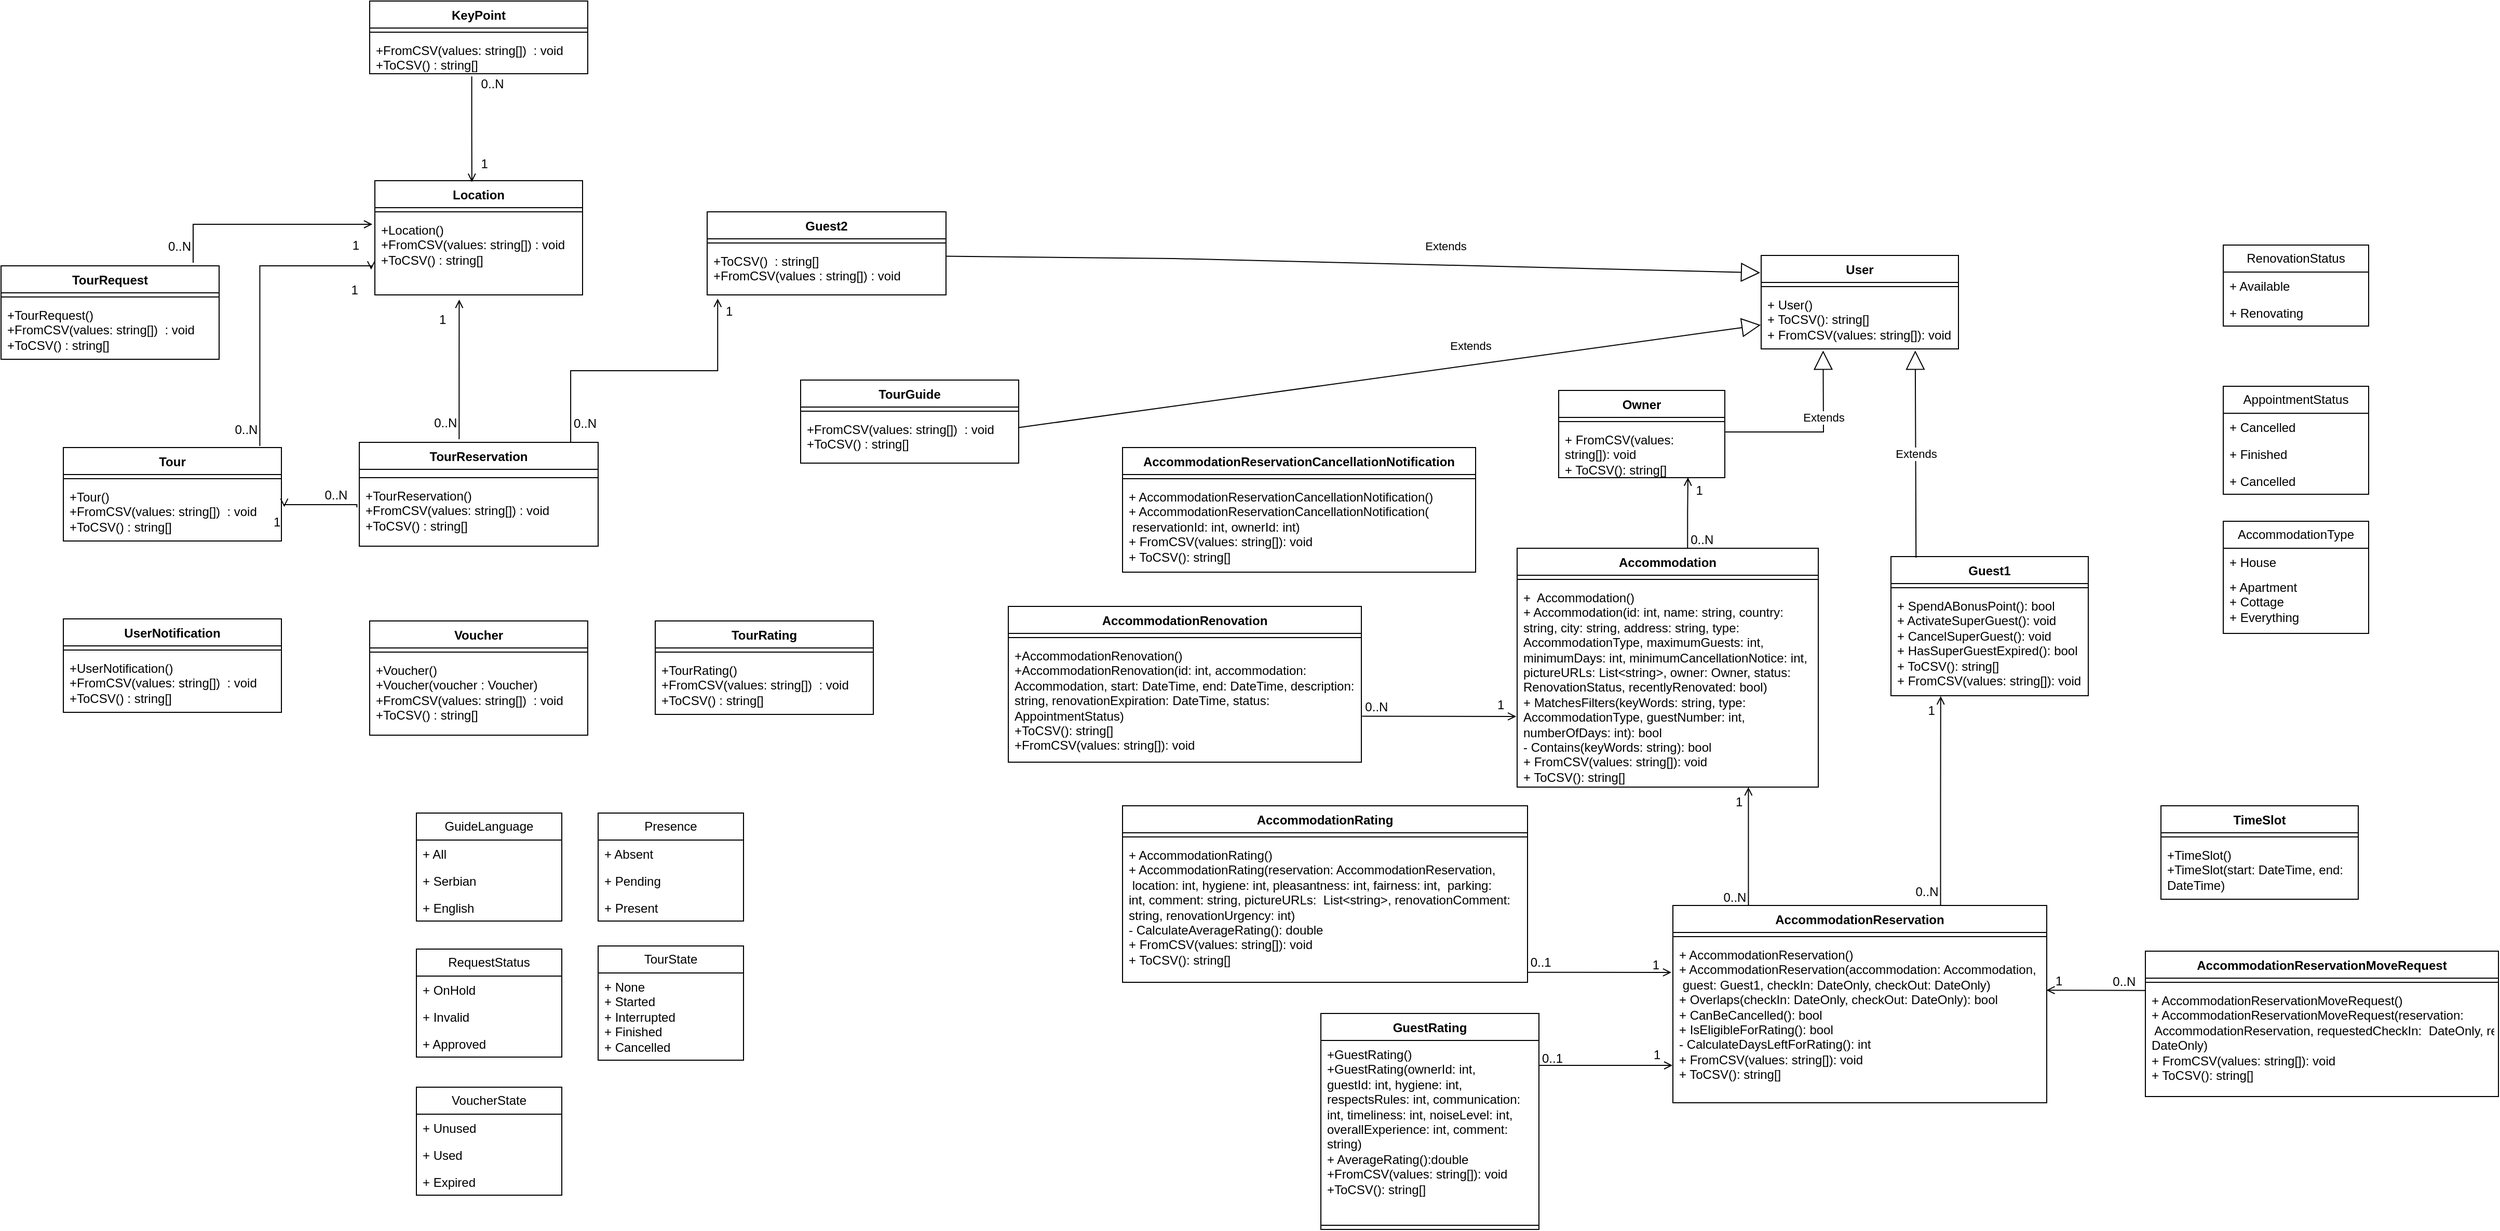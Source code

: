 <mxfile version="21.3.2" type="device">
  <diagram name="Page-1" id="xGyN13ubstkVeAn2-nG8">
    <mxGraphModel dx="4364" dy="3460" grid="1" gridSize="10" guides="1" tooltips="1" connect="1" arrows="1" fold="1" page="1" pageScale="1" pageWidth="850" pageHeight="1100" math="0" shadow="0">
      <root>
        <mxCell id="0" />
        <mxCell id="1" parent="0" />
        <mxCell id="8tbdpH2Dbn2IbIPk-cYS-1" value="AccommodationRating" style="swimlane;fontStyle=1;align=center;verticalAlign=top;childLayout=stackLayout;horizontal=1;startSize=26;horizontalStack=0;resizeParent=1;resizeParentMax=0;resizeLast=0;collapsible=1;marginBottom=0;whiteSpace=wrap;html=1;" vertex="1" parent="1">
          <mxGeometry x="-50" y="105" width="390" height="170" as="geometry" />
        </mxCell>
        <mxCell id="8tbdpH2Dbn2IbIPk-cYS-2" value="" style="line;strokeWidth=1;fillColor=none;align=left;verticalAlign=middle;spacingTop=-1;spacingLeft=3;spacingRight=3;rotatable=0;labelPosition=right;points=[];portConstraint=eastwest;strokeColor=inherit;" vertex="1" parent="8tbdpH2Dbn2IbIPk-cYS-1">
          <mxGeometry y="26" width="390" height="8" as="geometry" />
        </mxCell>
        <mxCell id="8tbdpH2Dbn2IbIPk-cYS-3" value="&lt;div&gt;+ AccommodationRating()&lt;/div&gt;&lt;div&gt;+ AccommodationRating(reservation: AccommodationReservation, &lt;span style=&quot;white-space: pre;&quot;&gt; &lt;/span&gt;location: int,&amp;nbsp;&lt;span style=&quot;background-color: initial;&quot;&gt;hygiene: int, pleasantness: int, fairness: int, &lt;span style=&quot;white-space: pre;&quot;&gt; &lt;/span&gt;parking: int,&amp;nbsp;&lt;/span&gt;&lt;span style=&quot;background-color: initial;&quot;&gt;comment: string, pictureURLs: &lt;span style=&quot;white-space: pre;&quot;&gt; &lt;/span&gt;List&amp;lt;string&amp;gt;,&amp;nbsp;&lt;/span&gt;&lt;span style=&quot;background-color: initial;&quot;&gt;renovationComment: string, renovationUrgency: int)&amp;nbsp;&lt;/span&gt;&lt;/div&gt;- CalculateAverageRating(): double&lt;br&gt;+ FromCSV(values: string[]): void&lt;br&gt;+ ToCSV(): string[]" style="text;strokeColor=none;fillColor=none;align=left;verticalAlign=top;spacingLeft=4;spacingRight=4;overflow=hidden;rotatable=0;points=[[0,0.5],[1,0.5]];portConstraint=eastwest;whiteSpace=wrap;html=1;" vertex="1" parent="8tbdpH2Dbn2IbIPk-cYS-1">
          <mxGeometry y="34" width="390" height="136" as="geometry" />
        </mxCell>
        <mxCell id="8tbdpH2Dbn2IbIPk-cYS-4" value="AccommodationReservationCancellationNotification" style="swimlane;fontStyle=1;align=center;verticalAlign=top;childLayout=stackLayout;horizontal=1;startSize=26;horizontalStack=0;resizeParent=1;resizeParentMax=0;resizeLast=0;collapsible=1;marginBottom=0;whiteSpace=wrap;html=1;" vertex="1" parent="1">
          <mxGeometry x="-50" y="-240" width="340" height="120" as="geometry" />
        </mxCell>
        <mxCell id="8tbdpH2Dbn2IbIPk-cYS-5" value="" style="line;strokeWidth=1;fillColor=none;align=left;verticalAlign=middle;spacingTop=-1;spacingLeft=3;spacingRight=3;rotatable=0;labelPosition=right;points=[];portConstraint=eastwest;strokeColor=inherit;" vertex="1" parent="8tbdpH2Dbn2IbIPk-cYS-4">
          <mxGeometry y="26" width="340" height="8" as="geometry" />
        </mxCell>
        <mxCell id="8tbdpH2Dbn2IbIPk-cYS-6" value="&lt;div&gt;+ AccommodationReservationCancellationNotification()&lt;/div&gt;&lt;div&gt;+ AccommodationReservationCancellationNotification(&lt;/div&gt;&lt;div&gt;&lt;span style=&quot;white-space: pre;&quot;&gt; &lt;/span&gt;reservationId: int, ownerId: int)&lt;/div&gt;+ FromCSV(values: string[]): void&lt;br style=&quot;border-color: var(--border-color);&quot;&gt;+ ToCSV(): string[]" style="text;strokeColor=none;fillColor=none;align=left;verticalAlign=top;spacingLeft=4;spacingRight=4;overflow=hidden;rotatable=0;points=[[0,0.5],[1,0.5]];portConstraint=eastwest;whiteSpace=wrap;html=1;" vertex="1" parent="8tbdpH2Dbn2IbIPk-cYS-4">
          <mxGeometry y="34" width="340" height="86" as="geometry" />
        </mxCell>
        <mxCell id="8tbdpH2Dbn2IbIPk-cYS-7" value="AccommodationReservationMoveRequest" style="swimlane;fontStyle=1;align=center;verticalAlign=top;childLayout=stackLayout;horizontal=1;startSize=26;horizontalStack=0;resizeParent=1;resizeParentMax=0;resizeLast=0;collapsible=1;marginBottom=0;whiteSpace=wrap;html=1;" vertex="1" parent="1">
          <mxGeometry x="935" y="245" width="340" height="140" as="geometry" />
        </mxCell>
        <mxCell id="8tbdpH2Dbn2IbIPk-cYS-8" value="" style="line;strokeWidth=1;fillColor=none;align=left;verticalAlign=middle;spacingTop=-1;spacingLeft=3;spacingRight=3;rotatable=0;labelPosition=right;points=[];portConstraint=eastwest;strokeColor=inherit;" vertex="1" parent="8tbdpH2Dbn2IbIPk-cYS-7">
          <mxGeometry y="26" width="340" height="8" as="geometry" />
        </mxCell>
        <mxCell id="8tbdpH2Dbn2IbIPk-cYS-9" value="&lt;div&gt;+ AccommodationReservationMoveRequest()&lt;/div&gt;&lt;div&gt;+ AccommodationReservationMoveRequest(reservation: &lt;span style=&quot;white-space: pre;&quot;&gt; &lt;/span&gt;AccommodationReservation, requestedCheckIn: &lt;span style=&quot;white-space: pre;&quot;&gt; &lt;/span&gt;DateOnly, requestedCheckOut: DateOnly)&lt;/div&gt;+ FromCSV(values: string[]): void&lt;br style=&quot;border-color: var(--border-color);&quot;&gt;+ ToCSV(): string[]" style="text;strokeColor=none;fillColor=none;align=left;verticalAlign=top;spacingLeft=4;spacingRight=4;overflow=hidden;rotatable=0;points=[[0,0.5],[1,0.5]];portConstraint=eastwest;whiteSpace=wrap;html=1;" vertex="1" parent="8tbdpH2Dbn2IbIPk-cYS-7">
          <mxGeometry y="34" width="340" height="106" as="geometry" />
        </mxCell>
        <mxCell id="8tbdpH2Dbn2IbIPk-cYS-10" value="AccommodationReservation" style="swimlane;fontStyle=1;align=center;verticalAlign=top;childLayout=stackLayout;horizontal=1;startSize=26;horizontalStack=0;resizeParent=1;resizeParentMax=0;resizeLast=0;collapsible=1;marginBottom=0;whiteSpace=wrap;html=1;" vertex="1" parent="1">
          <mxGeometry x="480" y="201" width="360" height="190" as="geometry">
            <mxRectangle x="480" y="690" width="200" height="30" as="alternateBounds" />
          </mxGeometry>
        </mxCell>
        <mxCell id="8tbdpH2Dbn2IbIPk-cYS-11" value="" style="line;strokeWidth=1;fillColor=none;align=left;verticalAlign=middle;spacingTop=-1;spacingLeft=3;spacingRight=3;rotatable=0;labelPosition=right;points=[];portConstraint=eastwest;strokeColor=inherit;" vertex="1" parent="8tbdpH2Dbn2IbIPk-cYS-10">
          <mxGeometry y="26" width="360" height="8" as="geometry" />
        </mxCell>
        <mxCell id="8tbdpH2Dbn2IbIPk-cYS-12" value="&lt;div&gt;&lt;span style=&quot;background-color: initial;&quot;&gt;&lt;div&gt;+ AccommodationReservation()&lt;/div&gt;&lt;div&gt;+ AccommodationReservation(accommodation: Accommodation, &lt;span style=&quot;white-space: pre;&quot;&gt; &lt;/span&gt;guest: Guest1, checkIn: DateOnly, checkOut: DateOnly)&lt;/div&gt;&lt;/span&gt;&lt;/div&gt;&lt;div&gt;&lt;span style=&quot;background-color: initial;&quot;&gt;+ Overlaps(checkIn: DateOnly, checkOut: DateOnly): bool&lt;/span&gt;&lt;br&gt;&lt;/div&gt;&lt;div&gt;+ CanBeCancelled(): bool&lt;/div&gt;&lt;div&gt;+ IsEligibleForRating(): bool&lt;/div&gt;&lt;div&gt;- CalculateDaysLeftForRating(): int&lt;/div&gt;&lt;div&gt;+ FromCSV(values: string[]): void&lt;/div&gt;&lt;div&gt;+ ToCSV(): string[]&lt;/div&gt;" style="text;strokeColor=none;fillColor=none;align=left;verticalAlign=top;spacingLeft=4;spacingRight=4;overflow=hidden;rotatable=0;points=[[0,0.5],[1,0.5]];portConstraint=eastwest;whiteSpace=wrap;html=1;" vertex="1" parent="8tbdpH2Dbn2IbIPk-cYS-10">
          <mxGeometry y="34" width="360" height="156" as="geometry" />
        </mxCell>
        <mxCell id="8tbdpH2Dbn2IbIPk-cYS-18" value="Accommodation&lt;br&gt;" style="swimlane;fontStyle=1;align=center;verticalAlign=top;childLayout=stackLayout;horizontal=1;startSize=26;horizontalStack=0;resizeParent=1;resizeParentMax=0;resizeLast=0;collapsible=1;marginBottom=0;whiteSpace=wrap;html=1;" vertex="1" parent="1">
          <mxGeometry x="330" y="-143" width="290" height="230" as="geometry" />
        </mxCell>
        <mxCell id="8tbdpH2Dbn2IbIPk-cYS-19" value="" style="line;strokeWidth=1;fillColor=none;align=left;verticalAlign=middle;spacingTop=-1;spacingLeft=3;spacingRight=3;rotatable=0;labelPosition=right;points=[];portConstraint=eastwest;strokeColor=inherit;" vertex="1" parent="8tbdpH2Dbn2IbIPk-cYS-18">
          <mxGeometry y="26" width="290" height="8" as="geometry" />
        </mxCell>
        <mxCell id="8tbdpH2Dbn2IbIPk-cYS-20" value="+&amp;nbsp; Accommodation()&lt;br&gt;+ Accommodation(id: int, name: string, country: string, city: string, address: string, type: AccommodationType, maximumGuests: int, minimumDays: int, minimumCancellationNotice: int, pictureURLs: List&amp;lt;string&amp;gt;, owner: Owner, status: RenovationStatus, recentlyRenovated: bool)&lt;br&gt;+ MatchesFilters(keyWords: string, type: AccommodationType, guestNumber: int, numberOfDays: int): bool&lt;br&gt;- Contains(keyWords: string): bool&lt;br&gt;+ FromCSV(values: string[]): void&lt;br style=&quot;border-color: var(--border-color);&quot;&gt;+ ToCSV(): string[]" style="text;strokeColor=none;fillColor=none;align=left;verticalAlign=top;spacingLeft=4;spacingRight=4;overflow=hidden;rotatable=0;points=[[0,0.5],[1,0.5]];portConstraint=eastwest;whiteSpace=wrap;html=1;" vertex="1" parent="8tbdpH2Dbn2IbIPk-cYS-18">
          <mxGeometry y="34" width="290" height="196" as="geometry" />
        </mxCell>
        <mxCell id="8tbdpH2Dbn2IbIPk-cYS-21" value="GuestRating&lt;br&gt;" style="swimlane;fontStyle=1;align=center;verticalAlign=top;childLayout=stackLayout;horizontal=1;startSize=26;horizontalStack=0;resizeParent=1;resizeParentMax=0;resizeLast=0;collapsible=1;marginBottom=0;whiteSpace=wrap;html=1;" vertex="1" parent="1">
          <mxGeometry x="141" y="305" width="210" height="208" as="geometry" />
        </mxCell>
        <mxCell id="8tbdpH2Dbn2IbIPk-cYS-22" value="+GuestRating()&lt;br&gt;+GuestRating(ownerId: int,&lt;br&gt;guestId: int, hygiene: int, respectsRules: int, communication: int, timeliness: int, noiseLevel: int, overallExperience: int, comment: string)&lt;br&gt;+ AverageRating():double&lt;br&gt;+FromCSV(values: string[]): void&lt;br&gt;+ToCSV(): string[]" style="text;strokeColor=none;fillColor=none;align=left;verticalAlign=top;spacingLeft=4;spacingRight=4;overflow=hidden;rotatable=0;points=[[0,0.5],[1,0.5]];portConstraint=eastwest;whiteSpace=wrap;html=1;" vertex="1" parent="8tbdpH2Dbn2IbIPk-cYS-21">
          <mxGeometry y="26" width="210" height="174" as="geometry" />
        </mxCell>
        <mxCell id="8tbdpH2Dbn2IbIPk-cYS-23" value="" style="line;strokeWidth=1;fillColor=none;align=left;verticalAlign=middle;spacingTop=-1;spacingLeft=3;spacingRight=3;rotatable=0;labelPosition=right;points=[];portConstraint=eastwest;strokeColor=inherit;" vertex="1" parent="8tbdpH2Dbn2IbIPk-cYS-21">
          <mxGeometry y="200" width="210" height="8" as="geometry" />
        </mxCell>
        <mxCell id="8tbdpH2Dbn2IbIPk-cYS-24" value="User&lt;br&gt;" style="swimlane;fontStyle=1;align=center;verticalAlign=top;childLayout=stackLayout;horizontal=1;startSize=26;horizontalStack=0;resizeParent=1;resizeParentMax=0;resizeLast=0;collapsible=1;marginBottom=0;whiteSpace=wrap;html=1;" vertex="1" parent="1">
          <mxGeometry x="565" y="-425" width="190" height="90" as="geometry" />
        </mxCell>
        <mxCell id="8tbdpH2Dbn2IbIPk-cYS-25" value="" style="line;strokeWidth=1;fillColor=none;align=left;verticalAlign=middle;spacingTop=-1;spacingLeft=3;spacingRight=3;rotatable=0;labelPosition=right;points=[];portConstraint=eastwest;strokeColor=inherit;" vertex="1" parent="8tbdpH2Dbn2IbIPk-cYS-24">
          <mxGeometry y="26" width="190" height="8" as="geometry" />
        </mxCell>
        <mxCell id="8tbdpH2Dbn2IbIPk-cYS-26" value="&lt;div&gt;+ User()&lt;/div&gt;&lt;div&gt;+ ToCSV(): string[]&lt;/div&gt;&lt;div&gt;+ FromCSV(values: string[]): void&lt;/div&gt;" style="text;strokeColor=none;fillColor=none;align=left;verticalAlign=top;spacingLeft=4;spacingRight=4;overflow=hidden;rotatable=0;points=[[0,0.5],[1,0.5]];portConstraint=eastwest;whiteSpace=wrap;html=1;" vertex="1" parent="8tbdpH2Dbn2IbIPk-cYS-24">
          <mxGeometry y="34" width="190" height="56" as="geometry" />
        </mxCell>
        <mxCell id="8tbdpH2Dbn2IbIPk-cYS-27" value="" style="endArrow=open;shadow=0;strokeWidth=1;rounded=0;endFill=1;edgeStyle=elbowEdgeStyle;elbow=vertical;entryX=0.778;entryY=0.995;entryDx=0;entryDy=0;entryPerimeter=0;exitX=0.566;exitY=0.002;exitDx=0;exitDy=0;exitPerimeter=0;" edge="1" parent="1" source="8tbdpH2Dbn2IbIPk-cYS-18" target="8tbdpH2Dbn2IbIPk-cYS-48">
          <mxGeometry x="0.5" y="41" relative="1" as="geometry">
            <mxPoint x="494" y="-155" as="sourcePoint" />
            <mxPoint x="590" y="-65" as="targetPoint" />
            <mxPoint x="-40" y="32" as="offset" />
            <Array as="points" />
          </mxGeometry>
        </mxCell>
        <mxCell id="8tbdpH2Dbn2IbIPk-cYS-28" value="0..N" style="resizable=0;align=left;verticalAlign=bottom;labelBackgroundColor=none;fontSize=12;" connectable="0" vertex="1" parent="8tbdpH2Dbn2IbIPk-cYS-27">
          <mxGeometry x="-1" relative="1" as="geometry">
            <mxPoint x="1" as="offset" />
          </mxGeometry>
        </mxCell>
        <mxCell id="8tbdpH2Dbn2IbIPk-cYS-29" value="1" style="resizable=0;align=right;verticalAlign=bottom;labelBackgroundColor=none;fontSize=12;" connectable="0" vertex="1" parent="8tbdpH2Dbn2IbIPk-cYS-27">
          <mxGeometry x="1" relative="1" as="geometry">
            <mxPoint x="16" y="21" as="offset" />
          </mxGeometry>
        </mxCell>
        <mxCell id="8tbdpH2Dbn2IbIPk-cYS-30" value="" style="endArrow=open;shadow=0;strokeWidth=1;rounded=0;endFill=1;edgeStyle=elbowEdgeStyle;elbow=vertical;exitX=0.202;exitY=0;exitDx=0;exitDy=0;exitPerimeter=0;entryX=0.768;entryY=1;entryDx=0;entryDy=0;entryPerimeter=0;" edge="1" parent="1" source="8tbdpH2Dbn2IbIPk-cYS-10" target="8tbdpH2Dbn2IbIPk-cYS-20">
          <mxGeometry x="0.5" y="41" relative="1" as="geometry">
            <mxPoint x="553" y="155" as="sourcePoint" />
            <mxPoint x="553" y="95" as="targetPoint" />
            <mxPoint x="-40" y="32" as="offset" />
            <Array as="points" />
          </mxGeometry>
        </mxCell>
        <mxCell id="8tbdpH2Dbn2IbIPk-cYS-31" value="0..N" style="resizable=0;align=left;verticalAlign=bottom;labelBackgroundColor=none;fontSize=12;" connectable="0" vertex="1" parent="8tbdpH2Dbn2IbIPk-cYS-30">
          <mxGeometry x="-1" relative="1" as="geometry">
            <mxPoint x="-26" y="1" as="offset" />
          </mxGeometry>
        </mxCell>
        <mxCell id="8tbdpH2Dbn2IbIPk-cYS-32" value="1" style="resizable=0;align=right;verticalAlign=bottom;labelBackgroundColor=none;fontSize=12;" connectable="0" vertex="1" parent="8tbdpH2Dbn2IbIPk-cYS-30">
          <mxGeometry x="1" relative="1" as="geometry">
            <mxPoint x="-4" y="23" as="offset" />
          </mxGeometry>
        </mxCell>
        <mxCell id="8tbdpH2Dbn2IbIPk-cYS-33" value="" style="endArrow=open;shadow=0;strokeWidth=1;rounded=0;endFill=1;edgeStyle=elbowEdgeStyle;elbow=vertical;exitX=1;exitY=0.929;exitDx=0;exitDy=0;exitPerimeter=0;entryX=-0.004;entryY=0.194;entryDx=0;entryDy=0;entryPerimeter=0;" edge="1" parent="1" source="8tbdpH2Dbn2IbIPk-cYS-3" target="8tbdpH2Dbn2IbIPk-cYS-12">
          <mxGeometry x="0.5" y="41" relative="1" as="geometry">
            <mxPoint x="350" y="265" as="sourcePoint" />
            <mxPoint x="460" y="265" as="targetPoint" />
            <mxPoint x="-40" y="32" as="offset" />
            <Array as="points" />
          </mxGeometry>
        </mxCell>
        <mxCell id="8tbdpH2Dbn2IbIPk-cYS-34" value="0..1" style="resizable=0;align=left;verticalAlign=bottom;labelBackgroundColor=none;fontSize=12;" connectable="0" vertex="1" parent="8tbdpH2Dbn2IbIPk-cYS-33">
          <mxGeometry x="-1" relative="1" as="geometry">
            <mxPoint x="1" y="-1" as="offset" />
          </mxGeometry>
        </mxCell>
        <mxCell id="8tbdpH2Dbn2IbIPk-cYS-35" value="1" style="resizable=0;align=right;verticalAlign=bottom;labelBackgroundColor=none;fontSize=12;" connectable="0" vertex="1" parent="8tbdpH2Dbn2IbIPk-cYS-33">
          <mxGeometry x="1" relative="1" as="geometry">
            <mxPoint x="-10" y="2" as="offset" />
          </mxGeometry>
        </mxCell>
        <mxCell id="8tbdpH2Dbn2IbIPk-cYS-36" value="" style="endArrow=open;shadow=0;strokeWidth=1;rounded=0;endFill=1;edgeStyle=elbowEdgeStyle;elbow=vertical;exitX=-0.001;exitY=0.037;exitDx=0;exitDy=0;exitPerimeter=0;entryX=0.999;entryY=0.307;entryDx=0;entryDy=0;entryPerimeter=0;" edge="1" parent="1" source="8tbdpH2Dbn2IbIPk-cYS-9" target="8tbdpH2Dbn2IbIPk-cYS-12">
          <mxGeometry x="0.5" y="41" relative="1" as="geometry">
            <mxPoint x="930" y="283" as="sourcePoint" />
            <mxPoint x="860" y="283" as="targetPoint" />
            <mxPoint x="-40" y="32" as="offset" />
            <Array as="points">
              <mxPoint x="872.72" y="282.58" />
            </Array>
          </mxGeometry>
        </mxCell>
        <mxCell id="8tbdpH2Dbn2IbIPk-cYS-37" value="0..N" style="resizable=0;align=left;verticalAlign=bottom;labelBackgroundColor=none;fontSize=12;" connectable="0" vertex="1" parent="8tbdpH2Dbn2IbIPk-cYS-36">
          <mxGeometry x="-1" relative="1" as="geometry">
            <mxPoint x="-33" as="offset" />
          </mxGeometry>
        </mxCell>
        <mxCell id="8tbdpH2Dbn2IbIPk-cYS-38" value="1" style="resizable=0;align=right;verticalAlign=bottom;labelBackgroundColor=none;fontSize=12;" connectable="0" vertex="1" parent="8tbdpH2Dbn2IbIPk-cYS-36">
          <mxGeometry x="1" relative="1" as="geometry">
            <mxPoint x="17" as="offset" />
          </mxGeometry>
        </mxCell>
        <mxCell id="8tbdpH2Dbn2IbIPk-cYS-39" value="" style="endArrow=open;shadow=0;strokeWidth=1;rounded=0;endFill=1;edgeStyle=elbowEdgeStyle;elbow=vertical;exitX=1;exitY=0.25;exitDx=0;exitDy=0;entryX=-0.001;entryY=0.772;entryDx=0;entryDy=0;entryPerimeter=0;" edge="1" parent="1" source="8tbdpH2Dbn2IbIPk-cYS-21" target="8tbdpH2Dbn2IbIPk-cYS-12">
          <mxGeometry x="0.5" y="41" relative="1" as="geometry">
            <mxPoint x="320" y="325" as="sourcePoint" />
            <mxPoint x="460" y="355" as="targetPoint" />
            <mxPoint x="-40" y="32" as="offset" />
            <Array as="points">
              <mxPoint x="390" y="355" />
            </Array>
          </mxGeometry>
        </mxCell>
        <mxCell id="8tbdpH2Dbn2IbIPk-cYS-40" value="0..1" style="resizable=0;align=left;verticalAlign=bottom;labelBackgroundColor=none;fontSize=12;" connectable="0" vertex="1" parent="8tbdpH2Dbn2IbIPk-cYS-39">
          <mxGeometry x="-1" relative="1" as="geometry">
            <mxPoint x="1" as="offset" />
          </mxGeometry>
        </mxCell>
        <mxCell id="8tbdpH2Dbn2IbIPk-cYS-41" value="1" style="resizable=0;align=right;verticalAlign=bottom;labelBackgroundColor=none;fontSize=12;" connectable="0" vertex="1" parent="8tbdpH2Dbn2IbIPk-cYS-39">
          <mxGeometry x="1" relative="1" as="geometry">
            <mxPoint x="-10" y="-2" as="offset" />
          </mxGeometry>
        </mxCell>
        <mxCell id="8tbdpH2Dbn2IbIPk-cYS-42" value="Guest1&lt;br&gt;" style="swimlane;fontStyle=1;align=center;verticalAlign=top;childLayout=stackLayout;horizontal=1;startSize=26;horizontalStack=0;resizeParent=1;resizeParentMax=0;resizeLast=0;collapsible=1;marginBottom=0;whiteSpace=wrap;html=1;" vertex="1" parent="1">
          <mxGeometry x="690" y="-135" width="190" height="134" as="geometry" />
        </mxCell>
        <mxCell id="8tbdpH2Dbn2IbIPk-cYS-43" value="" style="line;strokeWidth=1;fillColor=none;align=left;verticalAlign=middle;spacingTop=-1;spacingLeft=3;spacingRight=3;rotatable=0;labelPosition=right;points=[];portConstraint=eastwest;strokeColor=inherit;" vertex="1" parent="8tbdpH2Dbn2IbIPk-cYS-42">
          <mxGeometry y="26" width="190" height="8" as="geometry" />
        </mxCell>
        <mxCell id="8tbdpH2Dbn2IbIPk-cYS-44" value="&lt;div&gt;+ SpendABonusPoint(): bool&lt;/div&gt;&lt;div&gt;+ ActivateSuperGuest(): void&lt;/div&gt;&lt;div&gt;+ CancelSuperGuest(): void&lt;/div&gt;&lt;div&gt;+ HasSuperGuestExpired(): bool&lt;/div&gt;&lt;div&gt;+ ToCSV(): string[]&lt;/div&gt;&lt;div&gt;+ FromCSV(values: string[]): void&lt;/div&gt;" style="text;strokeColor=none;fillColor=none;align=left;verticalAlign=top;spacingLeft=4;spacingRight=4;overflow=hidden;rotatable=0;points=[[0,0.5],[1,0.5]];portConstraint=eastwest;whiteSpace=wrap;html=1;" vertex="1" parent="8tbdpH2Dbn2IbIPk-cYS-42">
          <mxGeometry y="34" width="190" height="100" as="geometry" />
        </mxCell>
        <mxCell id="8tbdpH2Dbn2IbIPk-cYS-45" value="Extends" style="endArrow=block;endSize=16;endFill=0;html=1;rounded=0;exitX=0.127;exitY=0.007;exitDx=0;exitDy=0;exitPerimeter=0;entryX=0.781;entryY=1.028;entryDx=0;entryDy=0;entryPerimeter=0;" edge="1" parent="1" source="8tbdpH2Dbn2IbIPk-cYS-42" target="8tbdpH2Dbn2IbIPk-cYS-26">
          <mxGeometry width="160" relative="1" as="geometry">
            <mxPoint x="760" y="-115" as="sourcePoint" />
            <mxPoint x="760" y="-205" as="targetPoint" />
          </mxGeometry>
        </mxCell>
        <mxCell id="8tbdpH2Dbn2IbIPk-cYS-46" value="Owner&lt;br&gt;" style="swimlane;fontStyle=1;align=center;verticalAlign=top;childLayout=stackLayout;horizontal=1;startSize=26;horizontalStack=0;resizeParent=1;resizeParentMax=0;resizeLast=0;collapsible=1;marginBottom=0;whiteSpace=wrap;html=1;" vertex="1" parent="1">
          <mxGeometry x="370" y="-295" width="160" height="84" as="geometry" />
        </mxCell>
        <mxCell id="8tbdpH2Dbn2IbIPk-cYS-47" value="" style="line;strokeWidth=1;fillColor=none;align=left;verticalAlign=middle;spacingTop=-1;spacingLeft=3;spacingRight=3;rotatable=0;labelPosition=right;points=[];portConstraint=eastwest;strokeColor=inherit;" vertex="1" parent="8tbdpH2Dbn2IbIPk-cYS-46">
          <mxGeometry y="26" width="160" height="8" as="geometry" />
        </mxCell>
        <mxCell id="8tbdpH2Dbn2IbIPk-cYS-48" value="+ FromCSV(values: string[]): void&lt;br style=&quot;border-color: var(--border-color);&quot;&gt;+ ToCSV(): string[]" style="text;strokeColor=none;fillColor=none;align=left;verticalAlign=top;spacingLeft=4;spacingRight=4;overflow=hidden;rotatable=0;points=[[0,0.5],[1,0.5]];portConstraint=eastwest;whiteSpace=wrap;html=1;" vertex="1" parent="8tbdpH2Dbn2IbIPk-cYS-46">
          <mxGeometry y="34" width="160" height="50" as="geometry" />
        </mxCell>
        <mxCell id="8tbdpH2Dbn2IbIPk-cYS-49" value="Extends" style="endArrow=block;endSize=16;endFill=0;html=1;rounded=0;entryX=0.314;entryY=1.028;entryDx=0;entryDy=0;entryPerimeter=0;exitX=1.001;exitY=0.119;exitDx=0;exitDy=0;exitPerimeter=0;" edge="1" parent="1" source="8tbdpH2Dbn2IbIPk-cYS-48" target="8tbdpH2Dbn2IbIPk-cYS-26">
          <mxGeometry x="0.254" width="160" relative="1" as="geometry">
            <mxPoint x="540" y="-255" as="sourcePoint" />
            <mxPoint x="670" y="-175" as="targetPoint" />
            <Array as="points">
              <mxPoint x="625" y="-255" />
            </Array>
            <mxPoint as="offset" />
          </mxGeometry>
        </mxCell>
        <mxCell id="8tbdpH2Dbn2IbIPk-cYS-79" value="TourReservation&lt;br&gt;" style="swimlane;fontStyle=1;align=center;verticalAlign=top;childLayout=stackLayout;horizontal=1;startSize=26;horizontalStack=0;resizeParent=1;resizeParentMax=0;resizeLast=0;collapsible=1;marginBottom=0;whiteSpace=wrap;html=1;" vertex="1" parent="1">
          <mxGeometry x="-785" y="-245" width="230" height="100" as="geometry" />
        </mxCell>
        <mxCell id="8tbdpH2Dbn2IbIPk-cYS-80" value="+ field: type" style="text;strokeColor=none;fillColor=none;align=left;verticalAlign=top;spacingLeft=4;spacingRight=4;overflow=hidden;rotatable=0;points=[[0,0.5],[1,0.5]];portConstraint=eastwest;whiteSpace=wrap;html=1;" vertex="1" parent="8tbdpH2Dbn2IbIPk-cYS-79">
          <mxGeometry y="26" width="230" height="4" as="geometry" />
        </mxCell>
        <mxCell id="8tbdpH2Dbn2IbIPk-cYS-81" value="" style="line;strokeWidth=1;fillColor=none;align=left;verticalAlign=middle;spacingTop=-1;spacingLeft=3;spacingRight=3;rotatable=0;labelPosition=right;points=[];portConstraint=eastwest;strokeColor=inherit;" vertex="1" parent="8tbdpH2Dbn2IbIPk-cYS-79">
          <mxGeometry y="30" width="230" height="8" as="geometry" />
        </mxCell>
        <mxCell id="8tbdpH2Dbn2IbIPk-cYS-82" value="+TourReservation()&lt;br&gt;+FromCSV(values: string[]) : void&lt;br&gt;+ToCSV() : string[]&lt;br&gt;" style="text;strokeColor=none;fillColor=none;align=left;verticalAlign=top;spacingLeft=4;spacingRight=4;overflow=hidden;rotatable=0;points=[[0,0.5],[1,0.5]];portConstraint=eastwest;whiteSpace=wrap;html=1;" vertex="1" parent="8tbdpH2Dbn2IbIPk-cYS-79">
          <mxGeometry y="38" width="230" height="62" as="geometry" />
        </mxCell>
        <mxCell id="8tbdpH2Dbn2IbIPk-cYS-83" value="Tour" style="swimlane;fontStyle=1;align=center;verticalAlign=top;childLayout=stackLayout;horizontal=1;startSize=26;horizontalStack=0;resizeParent=1;resizeParentMax=0;resizeLast=0;collapsible=1;marginBottom=0;whiteSpace=wrap;html=1;" vertex="1" parent="1">
          <mxGeometry x="-1070" y="-240" width="210" height="90" as="geometry" />
        </mxCell>
        <mxCell id="8tbdpH2Dbn2IbIPk-cYS-84" value="" style="line;strokeWidth=1;fillColor=none;align=left;verticalAlign=middle;spacingTop=-1;spacingLeft=3;spacingRight=3;rotatable=0;labelPosition=right;points=[];portConstraint=eastwest;strokeColor=inherit;" vertex="1" parent="8tbdpH2Dbn2IbIPk-cYS-83">
          <mxGeometry y="26" width="210" height="8" as="geometry" />
        </mxCell>
        <mxCell id="8tbdpH2Dbn2IbIPk-cYS-85" value="+Tour()&lt;br&gt;+FromCSV(values: string[])&amp;nbsp; : void&lt;br&gt;+ToCSV() : string[]" style="text;strokeColor=none;fillColor=none;align=left;verticalAlign=top;spacingLeft=4;spacingRight=4;overflow=hidden;rotatable=0;points=[[0,0.5],[1,0.5]];portConstraint=eastwest;whiteSpace=wrap;html=1;" vertex="1" parent="8tbdpH2Dbn2IbIPk-cYS-83">
          <mxGeometry y="34" width="210" height="56" as="geometry" />
        </mxCell>
        <mxCell id="8tbdpH2Dbn2IbIPk-cYS-86" value="Location" style="swimlane;fontStyle=1;align=center;verticalAlign=top;childLayout=stackLayout;horizontal=1;startSize=26;horizontalStack=0;resizeParent=1;resizeParentMax=0;resizeLast=0;collapsible=1;marginBottom=0;whiteSpace=wrap;html=1;" vertex="1" parent="1">
          <mxGeometry x="-770" y="-497" width="200" height="110" as="geometry" />
        </mxCell>
        <mxCell id="8tbdpH2Dbn2IbIPk-cYS-87" value="" style="line;strokeWidth=1;fillColor=none;align=left;verticalAlign=middle;spacingTop=-1;spacingLeft=3;spacingRight=3;rotatable=0;labelPosition=right;points=[];portConstraint=eastwest;strokeColor=inherit;" vertex="1" parent="8tbdpH2Dbn2IbIPk-cYS-86">
          <mxGeometry y="26" width="200" height="8" as="geometry" />
        </mxCell>
        <mxCell id="8tbdpH2Dbn2IbIPk-cYS-88" value="+Location()&lt;br&gt;+FromCSV(values: string[]) : void&lt;br&gt;+ToCSV() : string[]" style="text;strokeColor=none;fillColor=none;align=left;verticalAlign=top;spacingLeft=4;spacingRight=4;overflow=hidden;rotatable=0;points=[[0,0.5],[1,0.5]];portConstraint=eastwest;whiteSpace=wrap;html=1;" vertex="1" parent="8tbdpH2Dbn2IbIPk-cYS-86">
          <mxGeometry y="34" width="200" height="76" as="geometry" />
        </mxCell>
        <mxCell id="8tbdpH2Dbn2IbIPk-cYS-89" value="" style="endArrow=open;shadow=0;strokeWidth=1;rounded=0;endFill=1;edgeStyle=elbowEdgeStyle;elbow=vertical;exitX=-0.01;exitY=0.397;exitDx=0;exitDy=0;exitPerimeter=0;entryX=1.013;entryY=0.416;entryDx=0;entryDy=0;entryPerimeter=0;" edge="1" parent="1" source="8tbdpH2Dbn2IbIPk-cYS-82" target="8tbdpH2Dbn2IbIPk-cYS-85">
          <mxGeometry x="0.5" y="41" relative="1" as="geometry">
            <mxPoint x="-540" y="-184.89" as="sourcePoint" />
            <mxPoint x="-910" y="-205" as="targetPoint" />
            <mxPoint x="-40" y="32" as="offset" />
            <Array as="points">
              <mxPoint x="-870" y="-185" />
              <mxPoint x="-530" y="-185" />
            </Array>
          </mxGeometry>
        </mxCell>
        <mxCell id="8tbdpH2Dbn2IbIPk-cYS-90" value="0..N" style="resizable=0;align=left;verticalAlign=bottom;labelBackgroundColor=none;fontSize=12;" connectable="0" vertex="1" parent="8tbdpH2Dbn2IbIPk-cYS-89">
          <mxGeometry x="-1" relative="1" as="geometry">
            <mxPoint x="-33" y="-3" as="offset" />
          </mxGeometry>
        </mxCell>
        <mxCell id="8tbdpH2Dbn2IbIPk-cYS-91" value="1" style="resizable=0;align=right;verticalAlign=bottom;labelBackgroundColor=none;fontSize=12;" connectable="0" vertex="1" parent="8tbdpH2Dbn2IbIPk-cYS-89">
          <mxGeometry x="1" relative="1" as="geometry">
            <mxPoint x="-2" y="23" as="offset" />
          </mxGeometry>
        </mxCell>
        <mxCell id="8tbdpH2Dbn2IbIPk-cYS-92" value="" style="endArrow=open;shadow=0;strokeWidth=1;rounded=0;endFill=1;edgeStyle=elbowEdgeStyle;elbow=vertical;entryX=0.406;entryY=1.059;entryDx=0;entryDy=0;entryPerimeter=0;exitX=0.418;exitY=-0.03;exitDx=0;exitDy=0;exitPerimeter=0;" edge="1" parent="1" source="8tbdpH2Dbn2IbIPk-cYS-79" target="8tbdpH2Dbn2IbIPk-cYS-88">
          <mxGeometry x="0.5" y="41" relative="1" as="geometry">
            <mxPoint x="-890" y="-284" as="sourcePoint" />
            <mxPoint x="-890" y="-375" as="targetPoint" />
            <mxPoint x="-40" y="32" as="offset" />
            <Array as="points" />
          </mxGeometry>
        </mxCell>
        <mxCell id="8tbdpH2Dbn2IbIPk-cYS-93" value="0..N" style="resizable=0;align=left;verticalAlign=bottom;labelBackgroundColor=none;fontSize=12;" connectable="0" vertex="1" parent="8tbdpH2Dbn2IbIPk-cYS-92">
          <mxGeometry x="-1" relative="1" as="geometry">
            <mxPoint x="-26" y="-7" as="offset" />
          </mxGeometry>
        </mxCell>
        <mxCell id="8tbdpH2Dbn2IbIPk-cYS-94" value="1" style="resizable=0;align=right;verticalAlign=bottom;labelBackgroundColor=none;fontSize=12;" connectable="0" vertex="1" parent="8tbdpH2Dbn2IbIPk-cYS-92">
          <mxGeometry x="1" relative="1" as="geometry">
            <mxPoint x="-11" y="28" as="offset" />
          </mxGeometry>
        </mxCell>
        <mxCell id="8tbdpH2Dbn2IbIPk-cYS-95" value="Guest2" style="swimlane;fontStyle=1;align=center;verticalAlign=top;childLayout=stackLayout;horizontal=1;startSize=26;horizontalStack=0;resizeParent=1;resizeParentMax=0;resizeLast=0;collapsible=1;marginBottom=0;whiteSpace=wrap;html=1;" vertex="1" parent="1">
          <mxGeometry x="-450" y="-467" width="230" height="80" as="geometry" />
        </mxCell>
        <mxCell id="8tbdpH2Dbn2IbIPk-cYS-96" value="" style="line;strokeWidth=1;fillColor=none;align=left;verticalAlign=middle;spacingTop=-1;spacingLeft=3;spacingRight=3;rotatable=0;labelPosition=right;points=[];portConstraint=eastwest;strokeColor=inherit;" vertex="1" parent="8tbdpH2Dbn2IbIPk-cYS-95">
          <mxGeometry y="26" width="230" height="8" as="geometry" />
        </mxCell>
        <mxCell id="8tbdpH2Dbn2IbIPk-cYS-97" value="+ToCSV()&amp;nbsp; : string[]&lt;br&gt;+FromCSV(values : string[]) : void" style="text;strokeColor=none;fillColor=none;align=left;verticalAlign=top;spacingLeft=4;spacingRight=4;overflow=hidden;rotatable=0;points=[[0,0.5],[1,0.5]];portConstraint=eastwest;whiteSpace=wrap;html=1;" vertex="1" parent="8tbdpH2Dbn2IbIPk-cYS-95">
          <mxGeometry y="34" width="230" height="46" as="geometry" />
        </mxCell>
        <mxCell id="8tbdpH2Dbn2IbIPk-cYS-98" value="Extends" style="endArrow=block;endSize=16;endFill=0;html=1;rounded=0;exitX=0.999;exitY=0.19;exitDx=0;exitDy=0;exitPerimeter=0;entryX=-0.005;entryY=0.185;entryDx=0;entryDy=0;entryPerimeter=0;" edge="1" parent="1" source="8tbdpH2Dbn2IbIPk-cYS-97" target="8tbdpH2Dbn2IbIPk-cYS-24">
          <mxGeometry x="0.225" y="18" width="160" relative="1" as="geometry">
            <mxPoint x="286" y="-340" as="sourcePoint" />
            <mxPoint x="330" y="-425" as="targetPoint" />
            <Array as="points">
              <mxPoint y="-422" />
            </Array>
            <mxPoint as="offset" />
          </mxGeometry>
        </mxCell>
        <mxCell id="8tbdpH2Dbn2IbIPk-cYS-99" value="" style="endArrow=open;shadow=0;strokeWidth=1;rounded=0;endFill=1;edgeStyle=elbowEdgeStyle;elbow=vertical;exitX=0.885;exitY=0.004;exitDx=0;exitDy=0;exitPerimeter=0;entryX=0.044;entryY=1.078;entryDx=0;entryDy=0;entryPerimeter=0;" edge="1" parent="1" source="8tbdpH2Dbn2IbIPk-cYS-79" target="8tbdpH2Dbn2IbIPk-cYS-97">
          <mxGeometry x="0.5" y="41" relative="1" as="geometry">
            <mxPoint x="-580" y="-279" as="sourcePoint" />
            <mxPoint x="-580" y="-335" as="targetPoint" />
            <mxPoint x="-40" y="32" as="offset" />
            <Array as="points" />
          </mxGeometry>
        </mxCell>
        <mxCell id="8tbdpH2Dbn2IbIPk-cYS-100" value="0..N" style="resizable=0;align=left;verticalAlign=bottom;labelBackgroundColor=none;fontSize=12;" connectable="0" vertex="1" parent="8tbdpH2Dbn2IbIPk-cYS-99">
          <mxGeometry x="-1" relative="1" as="geometry">
            <mxPoint x="1" y="-10" as="offset" />
          </mxGeometry>
        </mxCell>
        <mxCell id="8tbdpH2Dbn2IbIPk-cYS-101" value="1" style="resizable=0;align=right;verticalAlign=bottom;labelBackgroundColor=none;fontSize=12;" connectable="0" vertex="1" parent="8tbdpH2Dbn2IbIPk-cYS-99">
          <mxGeometry x="1" relative="1" as="geometry">
            <mxPoint x="16" y="21" as="offset" />
          </mxGeometry>
        </mxCell>
        <mxCell id="8tbdpH2Dbn2IbIPk-cYS-102" value="" style="endArrow=open;shadow=0;strokeWidth=1;rounded=0;endFill=1;edgeStyle=elbowEdgeStyle;elbow=vertical;exitX=0.901;exitY=-0.017;exitDx=0;exitDy=0;exitPerimeter=0;entryX=-0.018;entryY=0.68;entryDx=0;entryDy=0;entryPerimeter=0;" edge="1" parent="1" source="8tbdpH2Dbn2IbIPk-cYS-83" target="8tbdpH2Dbn2IbIPk-cYS-88">
          <mxGeometry x="0.5" y="41" relative="1" as="geometry">
            <mxPoint x="-910" y="-270" as="sourcePoint" />
            <mxPoint x="-810" y="-375" as="targetPoint" />
            <mxPoint x="-40" y="32" as="offset" />
            <Array as="points">
              <mxPoint x="-910" y="-415" />
            </Array>
          </mxGeometry>
        </mxCell>
        <mxCell id="8tbdpH2Dbn2IbIPk-cYS-103" value="0..N" style="resizable=0;align=left;verticalAlign=bottom;labelBackgroundColor=none;fontSize=12;" connectable="0" vertex="1" parent="8tbdpH2Dbn2IbIPk-cYS-102">
          <mxGeometry x="-1" relative="1" as="geometry">
            <mxPoint x="-26" y="-7" as="offset" />
          </mxGeometry>
        </mxCell>
        <mxCell id="8tbdpH2Dbn2IbIPk-cYS-104" value="1" style="resizable=0;align=right;verticalAlign=bottom;labelBackgroundColor=none;fontSize=12;" connectable="0" vertex="1" parent="8tbdpH2Dbn2IbIPk-cYS-102">
          <mxGeometry x="1" relative="1" as="geometry">
            <mxPoint x="-11" y="28" as="offset" />
          </mxGeometry>
        </mxCell>
        <mxCell id="8tbdpH2Dbn2IbIPk-cYS-105" value="Presence" style="swimlane;fontStyle=0;childLayout=stackLayout;horizontal=1;startSize=26;fillColor=none;horizontalStack=0;resizeParent=1;resizeParentMax=0;resizeLast=0;collapsible=1;marginBottom=0;whiteSpace=wrap;html=1;" vertex="1" parent="1">
          <mxGeometry x="-555" y="112" width="140" height="104" as="geometry" />
        </mxCell>
        <mxCell id="8tbdpH2Dbn2IbIPk-cYS-106" value="+ Absent" style="text;strokeColor=none;fillColor=none;align=left;verticalAlign=top;spacingLeft=4;spacingRight=4;overflow=hidden;rotatable=0;points=[[0,0.5],[1,0.5]];portConstraint=eastwest;whiteSpace=wrap;html=1;" vertex="1" parent="8tbdpH2Dbn2IbIPk-cYS-105">
          <mxGeometry y="26" width="140" height="26" as="geometry" />
        </mxCell>
        <mxCell id="8tbdpH2Dbn2IbIPk-cYS-107" value="+ Pending" style="text;strokeColor=none;fillColor=none;align=left;verticalAlign=top;spacingLeft=4;spacingRight=4;overflow=hidden;rotatable=0;points=[[0,0.5],[1,0.5]];portConstraint=eastwest;whiteSpace=wrap;html=1;" vertex="1" parent="8tbdpH2Dbn2IbIPk-cYS-105">
          <mxGeometry y="52" width="140" height="26" as="geometry" />
        </mxCell>
        <mxCell id="8tbdpH2Dbn2IbIPk-cYS-108" value="+ Present" style="text;strokeColor=none;fillColor=none;align=left;verticalAlign=top;spacingLeft=4;spacingRight=4;overflow=hidden;rotatable=0;points=[[0,0.5],[1,0.5]];portConstraint=eastwest;whiteSpace=wrap;html=1;" vertex="1" parent="8tbdpH2Dbn2IbIPk-cYS-105">
          <mxGeometry y="78" width="140" height="26" as="geometry" />
        </mxCell>
        <mxCell id="8tbdpH2Dbn2IbIPk-cYS-109" value="TourState" style="swimlane;fontStyle=0;childLayout=stackLayout;horizontal=1;startSize=26;fillColor=none;horizontalStack=0;resizeParent=1;resizeParentMax=0;resizeLast=0;collapsible=1;marginBottom=0;whiteSpace=wrap;html=1;" vertex="1" parent="1">
          <mxGeometry x="-555" y="240" width="140" height="110" as="geometry" />
        </mxCell>
        <mxCell id="8tbdpH2Dbn2IbIPk-cYS-110" value="+ None &lt;br&gt;+ Started&lt;br&gt;+ Interrupted&lt;br&gt;+ Finished&lt;br&gt;+ Cancelled" style="text;strokeColor=none;fillColor=none;align=left;verticalAlign=top;spacingLeft=4;spacingRight=4;overflow=hidden;rotatable=0;points=[[0,0.5],[1,0.5]];portConstraint=eastwest;whiteSpace=wrap;html=1;" vertex="1" parent="8tbdpH2Dbn2IbIPk-cYS-109">
          <mxGeometry y="26" width="140" height="84" as="geometry" />
        </mxCell>
        <mxCell id="8tbdpH2Dbn2IbIPk-cYS-111" value="GuideLanguage" style="swimlane;fontStyle=0;childLayout=stackLayout;horizontal=1;startSize=26;fillColor=none;horizontalStack=0;resizeParent=1;resizeParentMax=0;resizeLast=0;collapsible=1;marginBottom=0;whiteSpace=wrap;html=1;" vertex="1" parent="1">
          <mxGeometry x="-730" y="112" width="140" height="104" as="geometry" />
        </mxCell>
        <mxCell id="8tbdpH2Dbn2IbIPk-cYS-112" value="+ All" style="text;strokeColor=none;fillColor=none;align=left;verticalAlign=top;spacingLeft=4;spacingRight=4;overflow=hidden;rotatable=0;points=[[0,0.5],[1,0.5]];portConstraint=eastwest;whiteSpace=wrap;html=1;" vertex="1" parent="8tbdpH2Dbn2IbIPk-cYS-111">
          <mxGeometry y="26" width="140" height="26" as="geometry" />
        </mxCell>
        <mxCell id="8tbdpH2Dbn2IbIPk-cYS-113" value="+ Serbian" style="text;strokeColor=none;fillColor=none;align=left;verticalAlign=top;spacingLeft=4;spacingRight=4;overflow=hidden;rotatable=0;points=[[0,0.5],[1,0.5]];portConstraint=eastwest;whiteSpace=wrap;html=1;" vertex="1" parent="8tbdpH2Dbn2IbIPk-cYS-111">
          <mxGeometry y="52" width="140" height="26" as="geometry" />
        </mxCell>
        <mxCell id="8tbdpH2Dbn2IbIPk-cYS-114" value="+ English" style="text;strokeColor=none;fillColor=none;align=left;verticalAlign=top;spacingLeft=4;spacingRight=4;overflow=hidden;rotatable=0;points=[[0,0.5],[1,0.5]];portConstraint=eastwest;whiteSpace=wrap;html=1;" vertex="1" parent="8tbdpH2Dbn2IbIPk-cYS-111">
          <mxGeometry y="78" width="140" height="26" as="geometry" />
        </mxCell>
        <mxCell id="8tbdpH2Dbn2IbIPk-cYS-115" value="UserNotification" style="swimlane;fontStyle=1;align=center;verticalAlign=top;childLayout=stackLayout;horizontal=1;startSize=26;horizontalStack=0;resizeParent=1;resizeParentMax=0;resizeLast=0;collapsible=1;marginBottom=0;whiteSpace=wrap;html=1;" vertex="1" parent="1">
          <mxGeometry x="-1070" y="-75" width="210" height="90" as="geometry" />
        </mxCell>
        <mxCell id="8tbdpH2Dbn2IbIPk-cYS-116" value="" style="line;strokeWidth=1;fillColor=none;align=left;verticalAlign=middle;spacingTop=-1;spacingLeft=3;spacingRight=3;rotatable=0;labelPosition=right;points=[];portConstraint=eastwest;strokeColor=inherit;" vertex="1" parent="8tbdpH2Dbn2IbIPk-cYS-115">
          <mxGeometry y="26" width="210" height="8" as="geometry" />
        </mxCell>
        <mxCell id="8tbdpH2Dbn2IbIPk-cYS-117" value="+UserNotification()&lt;br&gt;+FromCSV(values: string[])&amp;nbsp; : void&lt;br&gt;+ToCSV() : string[]" style="text;strokeColor=none;fillColor=none;align=left;verticalAlign=top;spacingLeft=4;spacingRight=4;overflow=hidden;rotatable=0;points=[[0,0.5],[1,0.5]];portConstraint=eastwest;whiteSpace=wrap;html=1;" vertex="1" parent="8tbdpH2Dbn2IbIPk-cYS-115">
          <mxGeometry y="34" width="210" height="56" as="geometry" />
        </mxCell>
        <mxCell id="8tbdpH2Dbn2IbIPk-cYS-118" value="TourRequest" style="swimlane;fontStyle=1;align=center;verticalAlign=top;childLayout=stackLayout;horizontal=1;startSize=26;horizontalStack=0;resizeParent=1;resizeParentMax=0;resizeLast=0;collapsible=1;marginBottom=0;whiteSpace=wrap;html=1;" vertex="1" parent="1">
          <mxGeometry x="-1130" y="-415" width="210" height="90" as="geometry" />
        </mxCell>
        <mxCell id="8tbdpH2Dbn2IbIPk-cYS-119" value="" style="line;strokeWidth=1;fillColor=none;align=left;verticalAlign=middle;spacingTop=-1;spacingLeft=3;spacingRight=3;rotatable=0;labelPosition=right;points=[];portConstraint=eastwest;strokeColor=inherit;" vertex="1" parent="8tbdpH2Dbn2IbIPk-cYS-118">
          <mxGeometry y="26" width="210" height="8" as="geometry" />
        </mxCell>
        <mxCell id="8tbdpH2Dbn2IbIPk-cYS-120" value="+TourRequest()&lt;br&gt;+FromCSV(values: string[])&amp;nbsp; : void&lt;br&gt;+ToCSV() : string[]" style="text;strokeColor=none;fillColor=none;align=left;verticalAlign=top;spacingLeft=4;spacingRight=4;overflow=hidden;rotatable=0;points=[[0,0.5],[1,0.5]];portConstraint=eastwest;whiteSpace=wrap;html=1;" vertex="1" parent="8tbdpH2Dbn2IbIPk-cYS-118">
          <mxGeometry y="34" width="210" height="56" as="geometry" />
        </mxCell>
        <mxCell id="8tbdpH2Dbn2IbIPk-cYS-121" value="" style="endArrow=open;shadow=0;strokeWidth=1;rounded=0;endFill=1;edgeStyle=elbowEdgeStyle;elbow=vertical;entryX=-0.012;entryY=0.115;entryDx=0;entryDy=0;entryPerimeter=0;exitX=0.881;exitY=-0.033;exitDx=0;exitDy=0;exitPerimeter=0;" edge="1" parent="1" source="8tbdpH2Dbn2IbIPk-cYS-118" target="8tbdpH2Dbn2IbIPk-cYS-88">
          <mxGeometry x="0.5" y="41" relative="1" as="geometry">
            <mxPoint x="-900" y="-365" as="sourcePoint" />
            <mxPoint x="-803" y="-507" as="targetPoint" />
            <mxPoint x="-40" y="32" as="offset" />
            <Array as="points">
              <mxPoint x="-880" y="-455" />
              <mxPoint x="-840" y="-475" />
              <mxPoint x="-939" y="-511" />
            </Array>
          </mxGeometry>
        </mxCell>
        <mxCell id="8tbdpH2Dbn2IbIPk-cYS-122" value="0..N" style="resizable=0;align=left;verticalAlign=bottom;labelBackgroundColor=none;fontSize=12;" connectable="0" vertex="1" parent="8tbdpH2Dbn2IbIPk-cYS-121">
          <mxGeometry x="-1" relative="1" as="geometry">
            <mxPoint x="-26" y="-7" as="offset" />
          </mxGeometry>
        </mxCell>
        <mxCell id="8tbdpH2Dbn2IbIPk-cYS-123" value="1" style="resizable=0;align=right;verticalAlign=bottom;labelBackgroundColor=none;fontSize=12;" connectable="0" vertex="1" parent="8tbdpH2Dbn2IbIPk-cYS-121">
          <mxGeometry x="1" relative="1" as="geometry">
            <mxPoint x="-11" y="28" as="offset" />
          </mxGeometry>
        </mxCell>
        <mxCell id="8tbdpH2Dbn2IbIPk-cYS-124" value="RequestStatus" style="swimlane;fontStyle=0;childLayout=stackLayout;horizontal=1;startSize=26;fillColor=none;horizontalStack=0;resizeParent=1;resizeParentMax=0;resizeLast=0;collapsible=1;marginBottom=0;whiteSpace=wrap;html=1;" vertex="1" parent="1">
          <mxGeometry x="-730" y="243" width="140" height="104" as="geometry" />
        </mxCell>
        <mxCell id="8tbdpH2Dbn2IbIPk-cYS-125" value="+ OnHold" style="text;strokeColor=none;fillColor=none;align=left;verticalAlign=top;spacingLeft=4;spacingRight=4;overflow=hidden;rotatable=0;points=[[0,0.5],[1,0.5]];portConstraint=eastwest;whiteSpace=wrap;html=1;" vertex="1" parent="8tbdpH2Dbn2IbIPk-cYS-124">
          <mxGeometry y="26" width="140" height="26" as="geometry" />
        </mxCell>
        <mxCell id="8tbdpH2Dbn2IbIPk-cYS-126" value="+ Invalid" style="text;strokeColor=none;fillColor=none;align=left;verticalAlign=top;spacingLeft=4;spacingRight=4;overflow=hidden;rotatable=0;points=[[0,0.5],[1,0.5]];portConstraint=eastwest;whiteSpace=wrap;html=1;" vertex="1" parent="8tbdpH2Dbn2IbIPk-cYS-124">
          <mxGeometry y="52" width="140" height="26" as="geometry" />
        </mxCell>
        <mxCell id="8tbdpH2Dbn2IbIPk-cYS-127" value="+ Approved" style="text;strokeColor=none;fillColor=none;align=left;verticalAlign=top;spacingLeft=4;spacingRight=4;overflow=hidden;rotatable=0;points=[[0,0.5],[1,0.5]];portConstraint=eastwest;whiteSpace=wrap;html=1;" vertex="1" parent="8tbdpH2Dbn2IbIPk-cYS-124">
          <mxGeometry y="78" width="140" height="26" as="geometry" />
        </mxCell>
        <mxCell id="8tbdpH2Dbn2IbIPk-cYS-128" value="Voucher" style="swimlane;fontStyle=1;align=center;verticalAlign=top;childLayout=stackLayout;horizontal=1;startSize=26;horizontalStack=0;resizeParent=1;resizeParentMax=0;resizeLast=0;collapsible=1;marginBottom=0;whiteSpace=wrap;html=1;" vertex="1" parent="1">
          <mxGeometry x="-775" y="-73" width="210" height="110" as="geometry" />
        </mxCell>
        <mxCell id="8tbdpH2Dbn2IbIPk-cYS-129" value="" style="line;strokeWidth=1;fillColor=none;align=left;verticalAlign=middle;spacingTop=-1;spacingLeft=3;spacingRight=3;rotatable=0;labelPosition=right;points=[];portConstraint=eastwest;strokeColor=inherit;" vertex="1" parent="8tbdpH2Dbn2IbIPk-cYS-128">
          <mxGeometry y="26" width="210" height="8" as="geometry" />
        </mxCell>
        <mxCell id="8tbdpH2Dbn2IbIPk-cYS-130" value="+Voucher()&lt;br&gt;+Voucher(voucher : Voucher)&lt;br&gt;+FromCSV(values: string[])&amp;nbsp; : void&lt;br&gt;+ToCSV() : string[]" style="text;strokeColor=none;fillColor=none;align=left;verticalAlign=top;spacingLeft=4;spacingRight=4;overflow=hidden;rotatable=0;points=[[0,0.5],[1,0.5]];portConstraint=eastwest;whiteSpace=wrap;html=1;" vertex="1" parent="8tbdpH2Dbn2IbIPk-cYS-128">
          <mxGeometry y="34" width="210" height="76" as="geometry" />
        </mxCell>
        <mxCell id="8tbdpH2Dbn2IbIPk-cYS-131" value="VoucherState" style="swimlane;fontStyle=0;childLayout=stackLayout;horizontal=1;startSize=26;fillColor=none;horizontalStack=0;resizeParent=1;resizeParentMax=0;resizeLast=0;collapsible=1;marginBottom=0;whiteSpace=wrap;html=1;" vertex="1" parent="1">
          <mxGeometry x="-730" y="376" width="140" height="104" as="geometry" />
        </mxCell>
        <mxCell id="8tbdpH2Dbn2IbIPk-cYS-132" value="+ Unused" style="text;strokeColor=none;fillColor=none;align=left;verticalAlign=top;spacingLeft=4;spacingRight=4;overflow=hidden;rotatable=0;points=[[0,0.5],[1,0.5]];portConstraint=eastwest;whiteSpace=wrap;html=1;" vertex="1" parent="8tbdpH2Dbn2IbIPk-cYS-131">
          <mxGeometry y="26" width="140" height="26" as="geometry" />
        </mxCell>
        <mxCell id="8tbdpH2Dbn2IbIPk-cYS-133" value="+ Used" style="text;strokeColor=none;fillColor=none;align=left;verticalAlign=top;spacingLeft=4;spacingRight=4;overflow=hidden;rotatable=0;points=[[0,0.5],[1,0.5]];portConstraint=eastwest;whiteSpace=wrap;html=1;" vertex="1" parent="8tbdpH2Dbn2IbIPk-cYS-131">
          <mxGeometry y="52" width="140" height="26" as="geometry" />
        </mxCell>
        <mxCell id="8tbdpH2Dbn2IbIPk-cYS-134" value="+ Expired" style="text;strokeColor=none;fillColor=none;align=left;verticalAlign=top;spacingLeft=4;spacingRight=4;overflow=hidden;rotatable=0;points=[[0,0.5],[1,0.5]];portConstraint=eastwest;whiteSpace=wrap;html=1;" vertex="1" parent="8tbdpH2Dbn2IbIPk-cYS-131">
          <mxGeometry y="78" width="140" height="26" as="geometry" />
        </mxCell>
        <mxCell id="8tbdpH2Dbn2IbIPk-cYS-135" value="TourRating" style="swimlane;fontStyle=1;align=center;verticalAlign=top;childLayout=stackLayout;horizontal=1;startSize=26;horizontalStack=0;resizeParent=1;resizeParentMax=0;resizeLast=0;collapsible=1;marginBottom=0;whiteSpace=wrap;html=1;" vertex="1" parent="1">
          <mxGeometry x="-500" y="-73" width="210" height="90" as="geometry" />
        </mxCell>
        <mxCell id="8tbdpH2Dbn2IbIPk-cYS-136" value="" style="line;strokeWidth=1;fillColor=none;align=left;verticalAlign=middle;spacingTop=-1;spacingLeft=3;spacingRight=3;rotatable=0;labelPosition=right;points=[];portConstraint=eastwest;strokeColor=inherit;" vertex="1" parent="8tbdpH2Dbn2IbIPk-cYS-135">
          <mxGeometry y="26" width="210" height="8" as="geometry" />
        </mxCell>
        <mxCell id="8tbdpH2Dbn2IbIPk-cYS-137" value="+TourRating()&lt;br&gt;+FromCSV(values: string[])&amp;nbsp; : void&lt;br&gt;+ToCSV() : string[]" style="text;strokeColor=none;fillColor=none;align=left;verticalAlign=top;spacingLeft=4;spacingRight=4;overflow=hidden;rotatable=0;points=[[0,0.5],[1,0.5]];portConstraint=eastwest;whiteSpace=wrap;html=1;" vertex="1" parent="8tbdpH2Dbn2IbIPk-cYS-135">
          <mxGeometry y="34" width="210" height="56" as="geometry" />
        </mxCell>
        <mxCell id="8tbdpH2Dbn2IbIPk-cYS-138" value="KeyPoint" style="swimlane;fontStyle=1;align=center;verticalAlign=top;childLayout=stackLayout;horizontal=1;startSize=26;horizontalStack=0;resizeParent=1;resizeParentMax=0;resizeLast=0;collapsible=1;marginBottom=0;whiteSpace=wrap;html=1;" vertex="1" parent="1">
          <mxGeometry x="-775" y="-670" width="210" height="70" as="geometry" />
        </mxCell>
        <mxCell id="8tbdpH2Dbn2IbIPk-cYS-139" value="" style="line;strokeWidth=1;fillColor=none;align=left;verticalAlign=middle;spacingTop=-1;spacingLeft=3;spacingRight=3;rotatable=0;labelPosition=right;points=[];portConstraint=eastwest;strokeColor=inherit;" vertex="1" parent="8tbdpH2Dbn2IbIPk-cYS-138">
          <mxGeometry y="26" width="210" height="8" as="geometry" />
        </mxCell>
        <mxCell id="8tbdpH2Dbn2IbIPk-cYS-140" value="+FromCSV(values: string[])&amp;nbsp; : void&lt;br&gt;+ToCSV() : string[]" style="text;strokeColor=none;fillColor=none;align=left;verticalAlign=top;spacingLeft=4;spacingRight=4;overflow=hidden;rotatable=0;points=[[0,0.5],[1,0.5]];portConstraint=eastwest;whiteSpace=wrap;html=1;" vertex="1" parent="8tbdpH2Dbn2IbIPk-cYS-138">
          <mxGeometry y="34" width="210" height="36" as="geometry" />
        </mxCell>
        <mxCell id="8tbdpH2Dbn2IbIPk-cYS-141" value="" style="endArrow=open;shadow=0;strokeWidth=1;rounded=0;endFill=1;edgeStyle=elbowEdgeStyle;elbow=vertical;exitX=0.468;exitY=1.073;exitDx=0;exitDy=0;exitPerimeter=0;entryX=0.467;entryY=0.012;entryDx=0;entryDy=0;entryPerimeter=0;" edge="1" parent="1" source="8tbdpH2Dbn2IbIPk-cYS-140" target="8tbdpH2Dbn2IbIPk-cYS-86">
          <mxGeometry x="0.5" y="41" relative="1" as="geometry">
            <mxPoint x="-480" y="-540" as="sourcePoint" />
            <mxPoint x="-580" y="-585" as="targetPoint" />
            <mxPoint x="-40" y="32" as="offset" />
            <Array as="points" />
          </mxGeometry>
        </mxCell>
        <mxCell id="8tbdpH2Dbn2IbIPk-cYS-142" value="0..N" style="resizable=0;align=left;verticalAlign=bottom;labelBackgroundColor=none;fontSize=12;" connectable="0" vertex="1" parent="8tbdpH2Dbn2IbIPk-cYS-141">
          <mxGeometry x="-1" relative="1" as="geometry">
            <mxPoint x="7" y="16" as="offset" />
          </mxGeometry>
        </mxCell>
        <mxCell id="8tbdpH2Dbn2IbIPk-cYS-143" value="1" style="resizable=0;align=right;verticalAlign=bottom;labelBackgroundColor=none;fontSize=12;" connectable="0" vertex="1" parent="8tbdpH2Dbn2IbIPk-cYS-141">
          <mxGeometry x="1" relative="1" as="geometry">
            <mxPoint x="17" y="-9" as="offset" />
          </mxGeometry>
        </mxCell>
        <mxCell id="8tbdpH2Dbn2IbIPk-cYS-144" value="TourGuide" style="swimlane;fontStyle=1;align=center;verticalAlign=top;childLayout=stackLayout;horizontal=1;startSize=26;horizontalStack=0;resizeParent=1;resizeParentMax=0;resizeLast=0;collapsible=1;marginBottom=0;whiteSpace=wrap;html=1;" vertex="1" parent="1">
          <mxGeometry x="-360" y="-305" width="210" height="80" as="geometry" />
        </mxCell>
        <mxCell id="8tbdpH2Dbn2IbIPk-cYS-145" value="" style="line;strokeWidth=1;fillColor=none;align=left;verticalAlign=middle;spacingTop=-1;spacingLeft=3;spacingRight=3;rotatable=0;labelPosition=right;points=[];portConstraint=eastwest;strokeColor=inherit;" vertex="1" parent="8tbdpH2Dbn2IbIPk-cYS-144">
          <mxGeometry y="26" width="210" height="8" as="geometry" />
        </mxCell>
        <mxCell id="8tbdpH2Dbn2IbIPk-cYS-146" value="+FromCSV(values: string[])&amp;nbsp; : void&lt;br&gt;+ToCSV() : string[]" style="text;strokeColor=none;fillColor=none;align=left;verticalAlign=top;spacingLeft=4;spacingRight=4;overflow=hidden;rotatable=0;points=[[0,0.5],[1,0.5]];portConstraint=eastwest;whiteSpace=wrap;html=1;" vertex="1" parent="8tbdpH2Dbn2IbIPk-cYS-144">
          <mxGeometry y="34" width="210" height="46" as="geometry" />
        </mxCell>
        <mxCell id="8tbdpH2Dbn2IbIPk-cYS-147" value="Extends" style="endArrow=block;endSize=16;endFill=0;html=1;rounded=0;exitX=1;exitY=0.256;exitDx=0;exitDy=0;exitPerimeter=0;entryX=-0.002;entryY=0.589;entryDx=0;entryDy=0;entryPerimeter=0;" edge="1" parent="1" source="8tbdpH2Dbn2IbIPk-cYS-146" target="8tbdpH2Dbn2IbIPk-cYS-26">
          <mxGeometry x="0.225" y="18" width="160" relative="1" as="geometry">
            <mxPoint x="-206" y="-414" as="sourcePoint" />
            <mxPoint x="650" y="-343" as="targetPoint" />
            <Array as="points" />
            <mxPoint as="offset" />
          </mxGeometry>
        </mxCell>
        <mxCell id="8tbdpH2Dbn2IbIPk-cYS-148" value="AccommodationRenovation" style="swimlane;fontStyle=1;align=center;verticalAlign=top;childLayout=stackLayout;horizontal=1;startSize=26;horizontalStack=0;resizeParent=1;resizeParentMax=0;resizeLast=0;collapsible=1;marginBottom=0;whiteSpace=wrap;html=1;" vertex="1" parent="1">
          <mxGeometry x="-160" y="-87" width="340" height="150" as="geometry" />
        </mxCell>
        <mxCell id="8tbdpH2Dbn2IbIPk-cYS-149" value="" style="line;strokeWidth=1;fillColor=none;align=left;verticalAlign=middle;spacingTop=-1;spacingLeft=3;spacingRight=3;rotatable=0;labelPosition=right;points=[];portConstraint=eastwest;strokeColor=inherit;" vertex="1" parent="8tbdpH2Dbn2IbIPk-cYS-148">
          <mxGeometry y="26" width="340" height="8" as="geometry" />
        </mxCell>
        <mxCell id="8tbdpH2Dbn2IbIPk-cYS-150" value="+AccommodationRenovation()&lt;br&gt;+AccommodationRenovation(id: int, accommodation: Accommodation, start: DateTime, end: DateTime, description: string, renovationExpiration: DateTime, status: AppointmentStatus)&lt;br&gt;+ToCSV(): string[]&lt;br&gt;+FromCSV(values: string[]): void&lt;br&gt;&lt;div&gt;&lt;/div&gt;" style="text;strokeColor=none;fillColor=none;align=left;verticalAlign=top;spacingLeft=4;spacingRight=4;overflow=hidden;rotatable=0;points=[[0,0.5],[1,0.5]];portConstraint=eastwest;whiteSpace=wrap;html=1;" vertex="1" parent="8tbdpH2Dbn2IbIPk-cYS-148">
          <mxGeometry y="34" width="340" height="116" as="geometry" />
        </mxCell>
        <mxCell id="8tbdpH2Dbn2IbIPk-cYS-151" value="AppointmentStatus" style="swimlane;fontStyle=0;childLayout=stackLayout;horizontal=1;startSize=26;fillColor=none;horizontalStack=0;resizeParent=1;resizeParentMax=0;resizeLast=0;collapsible=1;marginBottom=0;whiteSpace=wrap;html=1;" vertex="1" parent="1">
          <mxGeometry x="1010" y="-299" width="140" height="104" as="geometry" />
        </mxCell>
        <mxCell id="8tbdpH2Dbn2IbIPk-cYS-152" value="+ Cancelled" style="text;strokeColor=none;fillColor=none;align=left;verticalAlign=top;spacingLeft=4;spacingRight=4;overflow=hidden;rotatable=0;points=[[0,0.5],[1,0.5]];portConstraint=eastwest;whiteSpace=wrap;html=1;" vertex="1" parent="8tbdpH2Dbn2IbIPk-cYS-151">
          <mxGeometry y="26" width="140" height="26" as="geometry" />
        </mxCell>
        <mxCell id="8tbdpH2Dbn2IbIPk-cYS-153" value="+ Finished" style="text;strokeColor=none;fillColor=none;align=left;verticalAlign=top;spacingLeft=4;spacingRight=4;overflow=hidden;rotatable=0;points=[[0,0.5],[1,0.5]];portConstraint=eastwest;whiteSpace=wrap;html=1;" vertex="1" parent="8tbdpH2Dbn2IbIPk-cYS-151">
          <mxGeometry y="52" width="140" height="26" as="geometry" />
        </mxCell>
        <mxCell id="8tbdpH2Dbn2IbIPk-cYS-154" value="+ Cancelled" style="text;strokeColor=none;fillColor=none;align=left;verticalAlign=top;spacingLeft=4;spacingRight=4;overflow=hidden;rotatable=0;points=[[0,0.5],[1,0.5]];portConstraint=eastwest;whiteSpace=wrap;html=1;" vertex="1" parent="8tbdpH2Dbn2IbIPk-cYS-151">
          <mxGeometry y="78" width="140" height="26" as="geometry" />
        </mxCell>
        <mxCell id="8tbdpH2Dbn2IbIPk-cYS-155" value="RenovationStatus" style="swimlane;fontStyle=0;childLayout=stackLayout;horizontal=1;startSize=26;fillColor=none;horizontalStack=0;resizeParent=1;resizeParentMax=0;resizeLast=0;collapsible=1;marginBottom=0;whiteSpace=wrap;html=1;" vertex="1" parent="1">
          <mxGeometry x="1010" y="-435" width="140" height="78" as="geometry" />
        </mxCell>
        <mxCell id="8tbdpH2Dbn2IbIPk-cYS-156" value="+ Available" style="text;strokeColor=none;fillColor=none;align=left;verticalAlign=top;spacingLeft=4;spacingRight=4;overflow=hidden;rotatable=0;points=[[0,0.5],[1,0.5]];portConstraint=eastwest;whiteSpace=wrap;html=1;" vertex="1" parent="8tbdpH2Dbn2IbIPk-cYS-155">
          <mxGeometry y="26" width="140" height="26" as="geometry" />
        </mxCell>
        <mxCell id="8tbdpH2Dbn2IbIPk-cYS-157" value="+ Renovating" style="text;strokeColor=none;fillColor=none;align=left;verticalAlign=top;spacingLeft=4;spacingRight=4;overflow=hidden;rotatable=0;points=[[0,0.5],[1,0.5]];portConstraint=eastwest;whiteSpace=wrap;html=1;" vertex="1" parent="8tbdpH2Dbn2IbIPk-cYS-155">
          <mxGeometry y="52" width="140" height="26" as="geometry" />
        </mxCell>
        <mxCell id="8tbdpH2Dbn2IbIPk-cYS-158" value="AccommodationType" style="swimlane;fontStyle=0;childLayout=stackLayout;horizontal=1;startSize=26;fillColor=none;horizontalStack=0;resizeParent=1;resizeParentMax=0;resizeLast=0;collapsible=1;marginBottom=0;whiteSpace=wrap;html=1;" vertex="1" parent="1">
          <mxGeometry x="1010" y="-169" width="140" height="108" as="geometry" />
        </mxCell>
        <mxCell id="8tbdpH2Dbn2IbIPk-cYS-159" value="+ House&lt;span style=&quot;white-space: pre;&quot;&gt; &lt;/span&gt;" style="text;strokeColor=none;fillColor=none;align=left;verticalAlign=top;spacingLeft=4;spacingRight=4;overflow=hidden;rotatable=0;points=[[0,0.5],[1,0.5]];portConstraint=eastwest;whiteSpace=wrap;html=1;" vertex="1" parent="8tbdpH2Dbn2IbIPk-cYS-158">
          <mxGeometry y="26" width="140" height="24" as="geometry" />
        </mxCell>
        <mxCell id="8tbdpH2Dbn2IbIPk-cYS-160" value="+ Apartment&lt;br&gt;+ Cottage&lt;br&gt;+ Everything" style="text;strokeColor=none;fillColor=none;align=left;verticalAlign=top;spacingLeft=4;spacingRight=4;overflow=hidden;rotatable=0;points=[[0,0.5],[1,0.5]];portConstraint=eastwest;whiteSpace=wrap;html=1;" vertex="1" parent="8tbdpH2Dbn2IbIPk-cYS-158">
          <mxGeometry y="50" width="140" height="58" as="geometry" />
        </mxCell>
        <mxCell id="8tbdpH2Dbn2IbIPk-cYS-161" value="" style="endArrow=open;shadow=0;strokeWidth=1;rounded=0;endFill=1;edgeStyle=elbowEdgeStyle;elbow=vertical;entryX=0.252;entryY=1.004;entryDx=0;entryDy=0;entryPerimeter=0;exitX=0.716;exitY=-0.002;exitDx=0;exitDy=0;exitPerimeter=0;" edge="1" parent="1" source="8tbdpH2Dbn2IbIPk-cYS-10" target="8tbdpH2Dbn2IbIPk-cYS-44">
          <mxGeometry x="0.5" y="41" relative="1" as="geometry">
            <mxPoint x="808" y="195" as="sourcePoint" />
            <mxPoint x="774" y="45" as="targetPoint" />
            <mxPoint x="-40" y="32" as="offset" />
            <Array as="points" />
          </mxGeometry>
        </mxCell>
        <mxCell id="8tbdpH2Dbn2IbIPk-cYS-162" value="0..N" style="resizable=0;align=left;verticalAlign=bottom;labelBackgroundColor=none;fontSize=12;" connectable="0" vertex="1" parent="8tbdpH2Dbn2IbIPk-cYS-161">
          <mxGeometry x="-1" relative="1" as="geometry">
            <mxPoint x="-26" y="-4" as="offset" />
          </mxGeometry>
        </mxCell>
        <mxCell id="8tbdpH2Dbn2IbIPk-cYS-163" value="1" style="resizable=0;align=right;verticalAlign=bottom;labelBackgroundColor=none;fontSize=12;" connectable="0" vertex="1" parent="8tbdpH2Dbn2IbIPk-cYS-161">
          <mxGeometry x="1" relative="1" as="geometry">
            <mxPoint x="-4" y="23" as="offset" />
          </mxGeometry>
        </mxCell>
        <mxCell id="8tbdpH2Dbn2IbIPk-cYS-164" value="" style="endArrow=open;shadow=0;strokeWidth=1;rounded=0;endFill=1;edgeStyle=elbowEdgeStyle;elbow=vertical;exitX=1.002;exitY=0.618;exitDx=0;exitDy=0;exitPerimeter=0;entryX=-0.003;entryY=0.649;entryDx=0;entryDy=0;entryPerimeter=0;" edge="1" parent="1" source="8tbdpH2Dbn2IbIPk-cYS-150" target="8tbdpH2Dbn2IbIPk-cYS-20">
          <mxGeometry x="0.5" y="41" relative="1" as="geometry">
            <mxPoint x="190" y="17" as="sourcePoint" />
            <mxPoint x="320" y="19" as="targetPoint" />
            <mxPoint x="-40" y="32" as="offset" />
            <Array as="points">
              <mxPoint x="260" y="19" />
            </Array>
          </mxGeometry>
        </mxCell>
        <mxCell id="8tbdpH2Dbn2IbIPk-cYS-165" value="0..N" style="resizable=0;align=left;verticalAlign=bottom;labelBackgroundColor=none;fontSize=12;" connectable="0" vertex="1" parent="8tbdpH2Dbn2IbIPk-cYS-164">
          <mxGeometry x="-1" relative="1" as="geometry">
            <mxPoint x="1" as="offset" />
          </mxGeometry>
        </mxCell>
        <mxCell id="8tbdpH2Dbn2IbIPk-cYS-166" value="1" style="resizable=0;align=right;verticalAlign=bottom;labelBackgroundColor=none;fontSize=12;" connectable="0" vertex="1" parent="8tbdpH2Dbn2IbIPk-cYS-164">
          <mxGeometry x="1" relative="1" as="geometry">
            <mxPoint x="-10" y="-2" as="offset" />
          </mxGeometry>
        </mxCell>
        <mxCell id="8tbdpH2Dbn2IbIPk-cYS-167" value="TimeSlot" style="swimlane;fontStyle=1;align=center;verticalAlign=top;childLayout=stackLayout;horizontal=1;startSize=26;horizontalStack=0;resizeParent=1;resizeParentMax=0;resizeLast=0;collapsible=1;marginBottom=0;whiteSpace=wrap;html=1;" vertex="1" parent="1">
          <mxGeometry x="950" y="105" width="190" height="90" as="geometry" />
        </mxCell>
        <mxCell id="8tbdpH2Dbn2IbIPk-cYS-168" value="" style="line;strokeWidth=1;fillColor=none;align=left;verticalAlign=middle;spacingTop=-1;spacingLeft=3;spacingRight=3;rotatable=0;labelPosition=right;points=[];portConstraint=eastwest;strokeColor=inherit;" vertex="1" parent="8tbdpH2Dbn2IbIPk-cYS-167">
          <mxGeometry y="26" width="190" height="8" as="geometry" />
        </mxCell>
        <mxCell id="8tbdpH2Dbn2IbIPk-cYS-169" value="+TimeSlot()&lt;br&gt;+TimeSlot(start: DateTime, end: DateTime)" style="text;strokeColor=none;fillColor=none;align=left;verticalAlign=top;spacingLeft=4;spacingRight=4;overflow=hidden;rotatable=0;points=[[0,0.5],[1,0.5]];portConstraint=eastwest;whiteSpace=wrap;html=1;" vertex="1" parent="8tbdpH2Dbn2IbIPk-cYS-167">
          <mxGeometry y="34" width="190" height="56" as="geometry" />
        </mxCell>
      </root>
    </mxGraphModel>
  </diagram>
</mxfile>
